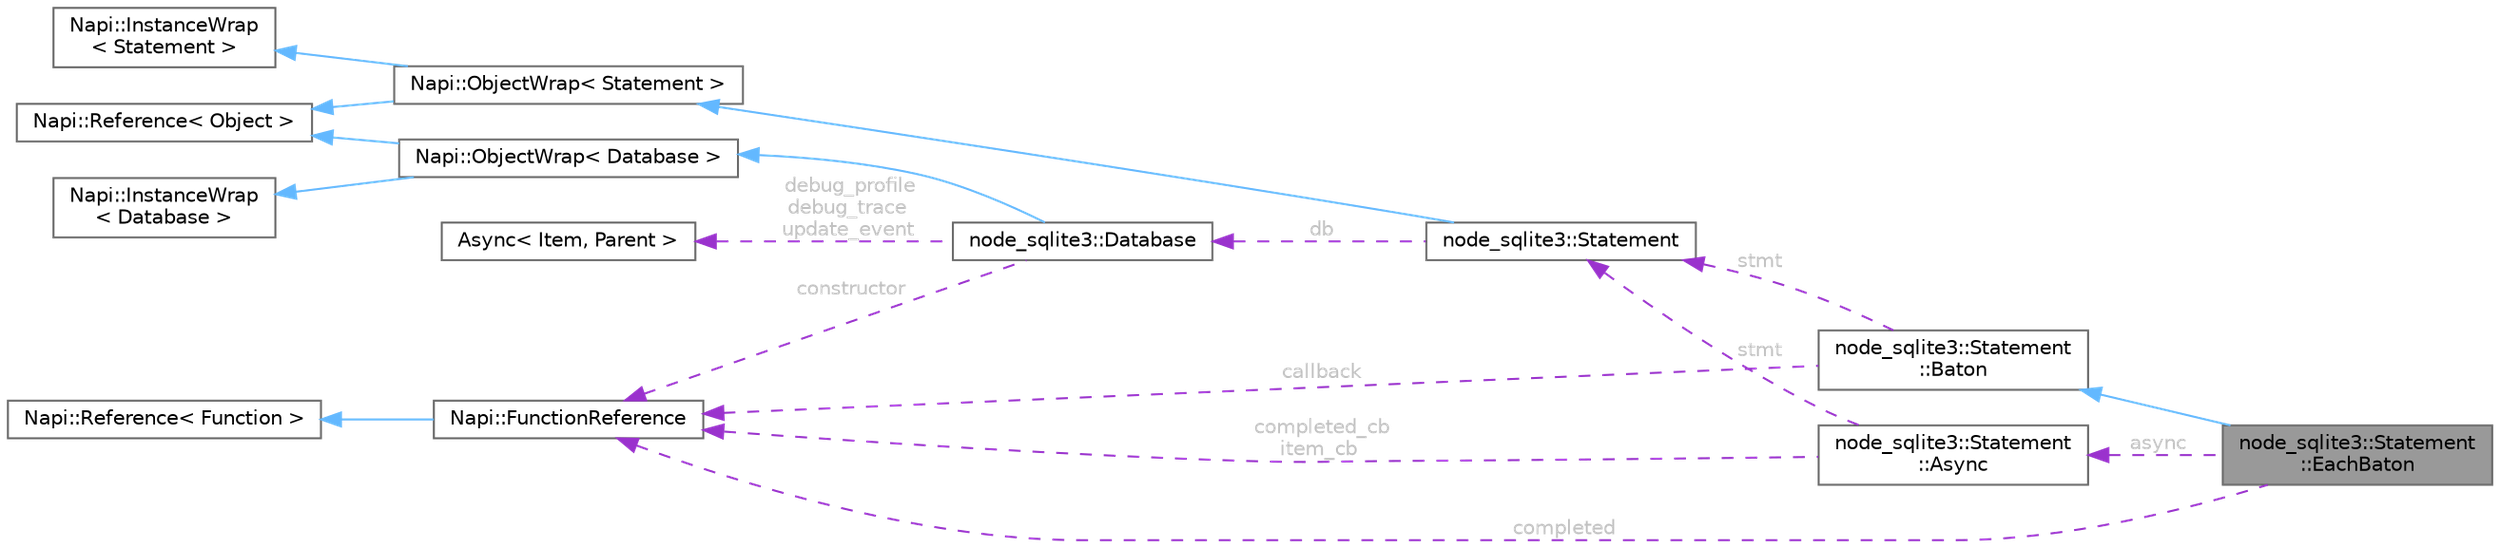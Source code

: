 digraph "node_sqlite3::Statement::EachBaton"
{
 // LATEX_PDF_SIZE
  bgcolor="transparent";
  edge [fontname=Helvetica,fontsize=10,labelfontname=Helvetica,labelfontsize=10];
  node [fontname=Helvetica,fontsize=10,shape=box,height=0.2,width=0.4];
  rankdir="LR";
  Node1 [id="Node000001",label="node_sqlite3::Statement\l::EachBaton",height=0.2,width=0.4,color="gray40", fillcolor="grey60", style="filled", fontcolor="black",tooltip=" "];
  Node2 -> Node1 [id="edge35_Node000001_Node000002",dir="back",color="steelblue1",style="solid",tooltip=" "];
  Node2 [id="Node000002",label="node_sqlite3::Statement\l::Baton",height=0.2,width=0.4,color="gray40", fillcolor="white", style="filled",URL="$structnode__sqlite3_1_1_statement_1_1_baton.html",tooltip=" "];
  Node3 -> Node2 [id="edge36_Node000002_Node000003",dir="back",color="darkorchid3",style="dashed",tooltip=" ",label=" stmt",fontcolor="grey" ];
  Node3 [id="Node000003",label="node_sqlite3::Statement",height=0.2,width=0.4,color="gray40", fillcolor="white", style="filled",URL="$classnode__sqlite3_1_1_statement.html",tooltip=" "];
  Node4 -> Node3 [id="edge37_Node000003_Node000004",dir="back",color="steelblue1",style="solid",tooltip=" "];
  Node4 [id="Node000004",label="Napi::ObjectWrap\< Statement \>",height=0.2,width=0.4,color="gray40", fillcolor="white", style="filled",URL="$class_napi_1_1_object_wrap.html",tooltip=" "];
  Node5 -> Node4 [id="edge38_Node000004_Node000005",dir="back",color="steelblue1",style="solid",tooltip=" "];
  Node5 [id="Node000005",label="Napi::InstanceWrap\l\< Statement \>",height=0.2,width=0.4,color="gray40", fillcolor="white", style="filled",URL="$class_napi_1_1_instance_wrap.html",tooltip=" "];
  Node6 -> Node4 [id="edge39_Node000004_Node000006",dir="back",color="steelblue1",style="solid",tooltip=" "];
  Node6 [id="Node000006",label="Napi::Reference\< Object \>",height=0.2,width=0.4,color="gray40", fillcolor="white", style="filled",URL="$class_napi_1_1_reference.html",tooltip=" "];
  Node7 -> Node3 [id="edge40_Node000003_Node000007",dir="back",color="darkorchid3",style="dashed",tooltip=" ",label=" db",fontcolor="grey" ];
  Node7 [id="Node000007",label="node_sqlite3::Database",height=0.2,width=0.4,color="gray40", fillcolor="white", style="filled",URL="$classnode__sqlite3_1_1_database.html",tooltip=" "];
  Node8 -> Node7 [id="edge41_Node000007_Node000008",dir="back",color="steelblue1",style="solid",tooltip=" "];
  Node8 [id="Node000008",label="Napi::ObjectWrap\< Database \>",height=0.2,width=0.4,color="gray40", fillcolor="white", style="filled",URL="$class_napi_1_1_object_wrap.html",tooltip=" "];
  Node9 -> Node8 [id="edge42_Node000008_Node000009",dir="back",color="steelblue1",style="solid",tooltip=" "];
  Node9 [id="Node000009",label="Napi::InstanceWrap\l\< Database \>",height=0.2,width=0.4,color="gray40", fillcolor="white", style="filled",URL="$class_napi_1_1_instance_wrap.html",tooltip=" "];
  Node6 -> Node8 [id="edge43_Node000008_Node000006",dir="back",color="steelblue1",style="solid",tooltip=" "];
  Node10 -> Node7 [id="edge44_Node000007_Node000010",dir="back",color="darkorchid3",style="dashed",tooltip=" ",label=" constructor",fontcolor="grey" ];
  Node10 [id="Node000010",label="Napi::FunctionReference",height=0.2,width=0.4,color="gray40", fillcolor="white", style="filled",URL="$class_napi_1_1_function_reference.html",tooltip=" "];
  Node11 -> Node10 [id="edge45_Node000010_Node000011",dir="back",color="steelblue1",style="solid",tooltip=" "];
  Node11 [id="Node000011",label="Napi::Reference\< Function \>",height=0.2,width=0.4,color="gray40", fillcolor="white", style="filled",URL="$class_napi_1_1_reference.html",tooltip=" "];
  Node12 -> Node7 [id="edge46_Node000007_Node000012",dir="back",color="darkorchid3",style="dashed",tooltip=" ",label=" debug_profile\ndebug_trace\nupdate_event",fontcolor="grey" ];
  Node12 [id="Node000012",label="Async\< Item, Parent \>",height=0.2,width=0.4,color="gray40", fillcolor="white", style="filled",URL="$class_async.html",tooltip=" "];
  Node10 -> Node2 [id="edge47_Node000002_Node000010",dir="back",color="darkorchid3",style="dashed",tooltip=" ",label=" callback",fontcolor="grey" ];
  Node10 -> Node1 [id="edge48_Node000001_Node000010",dir="back",color="darkorchid3",style="dashed",tooltip=" ",label=" completed",fontcolor="grey" ];
  Node13 -> Node1 [id="edge49_Node000001_Node000013",dir="back",color="darkorchid3",style="dashed",tooltip=" ",label=" async",fontcolor="grey" ];
  Node13 [id="Node000013",label="node_sqlite3::Statement\l::Async",height=0.2,width=0.4,color="gray40", fillcolor="white", style="filled",URL="$structnode__sqlite3_1_1_statement_1_1_async.html",tooltip=" "];
  Node3 -> Node13 [id="edge50_Node000013_Node000003",dir="back",color="darkorchid3",style="dashed",tooltip=" ",label=" stmt",fontcolor="grey" ];
  Node10 -> Node13 [id="edge51_Node000013_Node000010",dir="back",color="darkorchid3",style="dashed",tooltip=" ",label=" completed_cb\nitem_cb",fontcolor="grey" ];
}
